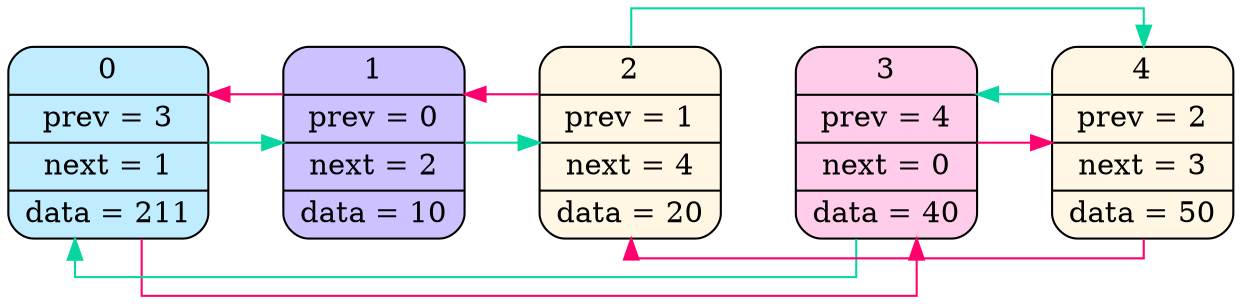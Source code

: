 digraph {
graph[splines = ortho];
node[shape = Mrecord, style = filled];
rankdir = LR;
node0[label = "0 | {prev = 3} | {next = 1} | {data = 211  }", fillcolor = "#BFECFF"];
node1[label = "1 | {prev = 0} | {next = 2} | {data = 10  }", fillcolor = "#CDC1FF"];
node2[label = "2 | {prev = 1} | {next = 4} | {data = 20  }", fillcolor = "#FFF6E3"];
node3[label = "3 | {prev = 4} | {next = 0} | {data = 40  }", fillcolor = "#FFCCEA"];
node4[label = "4 | {prev = 2} | {next = 3} | {data = 50  }", fillcolor = "#FFF6E3"];
node0 -> node1[style = invis, weight = 100000.0];
node1 -> node2[style = invis, weight = 100000.0];
node2 -> node3[style = invis, weight = 100000.0];
node3 -> node4[style = invis, weight = 100000.0];
node0 -> node1[color = "#06d6a0", constraint = false];
node1 -> node2[color = "#06d6a0", constraint = false];
node2 -> node4[color = "#06d6a0", constraint = false];
node4 -> node3[color = "#06d6a0", constraint = false];
node3 -> node0[color = "#06d6a0", constraint = false];
node0 -> node3[color = "#ff006e", constraint = false];
node3 -> node4[color = "#ff006e", constraint = false];
node4 -> node2[color = "#ff006e", constraint = false];
node2 -> node1[color = "#ff006e", constraint = false];
node1 -> node0[color = "#ff006e", constraint = false];
}

